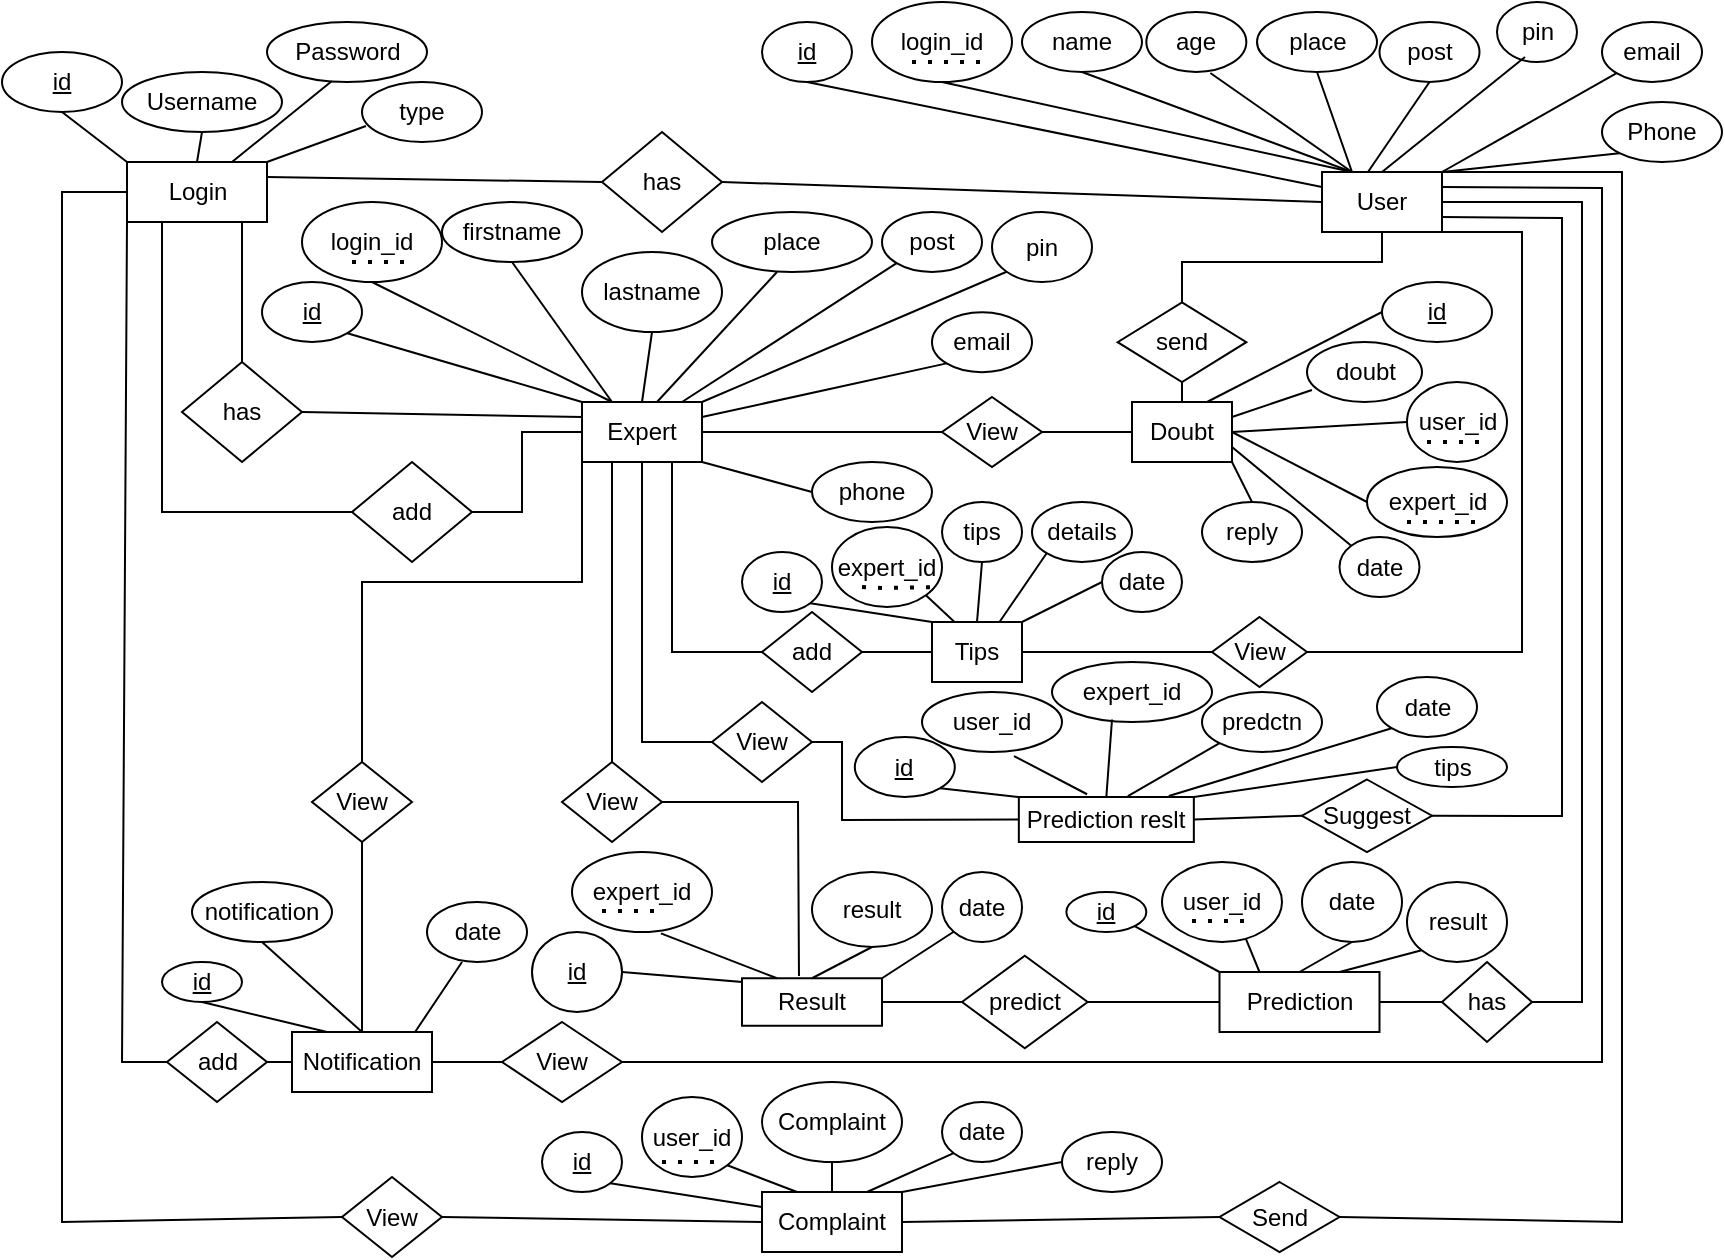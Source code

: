 <mxfile version="21.3.0" type="device">
  <diagram name="Page-1" id="4PY2ln1GWtD-hNEYARX-">
    <mxGraphModel dx="1804" dy="1676" grid="1" gridSize="10" guides="1" tooltips="1" connect="1" arrows="1" fold="1" page="1" pageScale="1" pageWidth="850" pageHeight="1100" math="0" shadow="0">
      <root>
        <mxCell id="0" />
        <mxCell id="1" parent="0" />
        <mxCell id="e5oVYmnUQoA4widtPBJj-1" value="Login" style="rounded=0;whiteSpace=wrap;html=1;" parent="1" vertex="1">
          <mxGeometry x="52.5" y="50" width="70" height="30" as="geometry" />
        </mxCell>
        <mxCell id="e5oVYmnUQoA4widtPBJj-2" value="&lt;u&gt;id&lt;/u&gt;" style="ellipse;whiteSpace=wrap;html=1;" parent="1" vertex="1">
          <mxGeometry x="-10" y="-5" width="60" height="30" as="geometry" />
        </mxCell>
        <mxCell id="e5oVYmnUQoA4widtPBJj-3" value="Username" style="ellipse;whiteSpace=wrap;html=1;" parent="1" vertex="1">
          <mxGeometry x="50" y="5" width="80" height="30" as="geometry" />
        </mxCell>
        <mxCell id="e5oVYmnUQoA4widtPBJj-4" value="Password" style="ellipse;whiteSpace=wrap;html=1;" parent="1" vertex="1">
          <mxGeometry x="122.5" y="-20" width="80" height="30" as="geometry" />
        </mxCell>
        <mxCell id="e5oVYmnUQoA4widtPBJj-5" value="has" style="shape=rhombus;html=1;dashed=0;whiteSpace=wrap;perimeter=rhombusPerimeter;" parent="1" vertex="1">
          <mxGeometry x="80" y="150" width="60" height="50" as="geometry" />
        </mxCell>
        <mxCell id="e5oVYmnUQoA4widtPBJj-6" value="" style="endArrow=none;html=1;rounded=0;entryX=0.5;entryY=1;entryDx=0;entryDy=0;exitX=0;exitY=0;exitDx=0;exitDy=0;" parent="1" source="e5oVYmnUQoA4widtPBJj-1" target="e5oVYmnUQoA4widtPBJj-2" edge="1">
          <mxGeometry width="50" height="50" relative="1" as="geometry">
            <mxPoint x="260" y="310" as="sourcePoint" />
            <mxPoint x="310" y="260" as="targetPoint" />
          </mxGeometry>
        </mxCell>
        <mxCell id="e5oVYmnUQoA4widtPBJj-8" value="" style="endArrow=none;html=1;rounded=0;entryX=0.406;entryY=0.983;entryDx=0;entryDy=0;entryPerimeter=0;exitX=0.75;exitY=0;exitDx=0;exitDy=0;" parent="1" source="e5oVYmnUQoA4widtPBJj-1" target="e5oVYmnUQoA4widtPBJj-4" edge="1">
          <mxGeometry width="50" height="50" relative="1" as="geometry">
            <mxPoint x="160" y="80" as="sourcePoint" />
            <mxPoint x="310" y="260" as="targetPoint" />
          </mxGeometry>
        </mxCell>
        <mxCell id="e5oVYmnUQoA4widtPBJj-10" value="Expert" style="html=1;dashed=0;whiteSpace=wrap;" parent="1" vertex="1">
          <mxGeometry x="280" y="170" width="60" height="30" as="geometry" />
        </mxCell>
        <mxCell id="e5oVYmnUQoA4widtPBJj-11" value="" style="endArrow=none;html=1;rounded=0;exitX=1;exitY=0.5;exitDx=0;exitDy=0;entryX=0;entryY=0.25;entryDx=0;entryDy=0;" parent="1" source="e5oVYmnUQoA4widtPBJj-5" target="e5oVYmnUQoA4widtPBJj-10" edge="1">
          <mxGeometry width="50" height="50" relative="1" as="geometry">
            <mxPoint x="260" y="310" as="sourcePoint" />
            <mxPoint x="310" y="260" as="targetPoint" />
          </mxGeometry>
        </mxCell>
        <mxCell id="e5oVYmnUQoA4widtPBJj-13" value="&lt;u&gt;id&lt;/u&gt;" style="ellipse;whiteSpace=wrap;html=1;" parent="1" vertex="1">
          <mxGeometry x="120" y="110" width="50" height="30" as="geometry" />
        </mxCell>
        <mxCell id="e5oVYmnUQoA4widtPBJj-15" value="firstname" style="ellipse;whiteSpace=wrap;html=1;" parent="1" vertex="1">
          <mxGeometry x="210" y="70" width="70" height="30" as="geometry" />
        </mxCell>
        <mxCell id="e5oVYmnUQoA4widtPBJj-16" value="phone" style="ellipse;whiteSpace=wrap;html=1;" parent="1" vertex="1">
          <mxGeometry x="395" y="200" width="60" height="30" as="geometry" />
        </mxCell>
        <mxCell id="e5oVYmnUQoA4widtPBJj-17" value="" style="endArrow=none;html=1;rounded=0;exitX=0;exitY=0;exitDx=0;exitDy=0;entryX=1;entryY=1;entryDx=0;entryDy=0;" parent="1" source="e5oVYmnUQoA4widtPBJj-10" edge="1" target="e5oVYmnUQoA4widtPBJj-13">
          <mxGeometry width="50" height="50" relative="1" as="geometry">
            <mxPoint x="160" y="190" as="sourcePoint" />
            <mxPoint x="210" y="140" as="targetPoint" />
          </mxGeometry>
        </mxCell>
        <mxCell id="e5oVYmnUQoA4widtPBJj-18" value="" style="endArrow=none;html=1;rounded=0;entryX=0.5;entryY=1;entryDx=0;entryDy=0;exitX=0.25;exitY=0;exitDx=0;exitDy=0;" parent="1" source="e5oVYmnUQoA4widtPBJj-10" target="e5oVYmnUQoA4widtPBJj-14" edge="1">
          <mxGeometry width="50" height="50" relative="1" as="geometry">
            <mxPoint x="260" y="310" as="sourcePoint" />
            <mxPoint x="310" y="260" as="targetPoint" />
          </mxGeometry>
        </mxCell>
        <mxCell id="e5oVYmnUQoA4widtPBJj-19" value="" style="endArrow=none;html=1;rounded=0;entryX=0.5;entryY=1;entryDx=0;entryDy=0;exitX=0.25;exitY=0;exitDx=0;exitDy=0;" parent="1" target="e5oVYmnUQoA4widtPBJj-15" edge="1" source="e5oVYmnUQoA4widtPBJj-10">
          <mxGeometry width="50" height="50" relative="1" as="geometry">
            <mxPoint x="320" y="170" as="sourcePoint" />
            <mxPoint x="310" y="260" as="targetPoint" />
          </mxGeometry>
        </mxCell>
        <mxCell id="e5oVYmnUQoA4widtPBJj-20" value="" style="endArrow=none;html=1;rounded=0;entryX=0;entryY=0.5;entryDx=0;entryDy=0;exitX=1;exitY=1;exitDx=0;exitDy=0;" parent="1" source="e5oVYmnUQoA4widtPBJj-10" target="e5oVYmnUQoA4widtPBJj-16" edge="1">
          <mxGeometry width="50" height="50" relative="1" as="geometry">
            <mxPoint x="260" y="310" as="sourcePoint" />
            <mxPoint x="310" y="260" as="targetPoint" />
          </mxGeometry>
        </mxCell>
        <mxCell id="e5oVYmnUQoA4widtPBJj-21" value="add" style="rhombus;whiteSpace=wrap;html=1;" parent="1" vertex="1">
          <mxGeometry x="165" y="200" width="60" height="50" as="geometry" />
        </mxCell>
        <mxCell id="e5oVYmnUQoA4widtPBJj-22" value="" style="endArrow=none;html=1;rounded=0;exitX=1;exitY=0.5;exitDx=0;exitDy=0;entryX=0;entryY=0.5;entryDx=0;entryDy=0;" parent="1" source="e5oVYmnUQoA4widtPBJj-21" target="e5oVYmnUQoA4widtPBJj-10" edge="1">
          <mxGeometry width="50" height="50" relative="1" as="geometry">
            <mxPoint x="260" y="310" as="sourcePoint" />
            <mxPoint x="310" y="260" as="targetPoint" />
            <Array as="points">
              <mxPoint x="250" y="225" />
              <mxPoint x="250" y="185" />
            </Array>
          </mxGeometry>
        </mxCell>
        <mxCell id="e5oVYmnUQoA4widtPBJj-23" value="" style="endArrow=none;html=1;rounded=0;exitX=0;exitY=0.5;exitDx=0;exitDy=0;entryX=0.25;entryY=1;entryDx=0;entryDy=0;" parent="1" source="e5oVYmnUQoA4widtPBJj-21" edge="1" target="e5oVYmnUQoA4widtPBJj-1">
          <mxGeometry width="50" height="50" relative="1" as="geometry">
            <mxPoint x="120" y="220" as="sourcePoint" />
            <mxPoint x="110" y="80" as="targetPoint" />
            <Array as="points">
              <mxPoint x="70" y="225" />
            </Array>
          </mxGeometry>
        </mxCell>
        <mxCell id="e5oVYmnUQoA4widtPBJj-24" value="has" style="rhombus;whiteSpace=wrap;html=1;" parent="1" vertex="1">
          <mxGeometry x="290" y="35" width="60" height="50" as="geometry" />
        </mxCell>
        <mxCell id="e5oVYmnUQoA4widtPBJj-25" value="" style="endArrow=none;html=1;rounded=0;entryX=1;entryY=0.25;entryDx=0;entryDy=0;exitX=0;exitY=0.5;exitDx=0;exitDy=0;" parent="1" source="e5oVYmnUQoA4widtPBJj-24" target="e5oVYmnUQoA4widtPBJj-1" edge="1">
          <mxGeometry width="50" height="50" relative="1" as="geometry">
            <mxPoint x="120" y="260" as="sourcePoint" />
            <mxPoint x="310" y="260" as="targetPoint" />
            <Array as="points" />
          </mxGeometry>
        </mxCell>
        <mxCell id="e5oVYmnUQoA4widtPBJj-28" value="&lt;u&gt;id&lt;/u&gt;" style="ellipse;whiteSpace=wrap;html=1;" parent="1" vertex="1">
          <mxGeometry x="370" y="-20" width="45" height="30" as="geometry" />
        </mxCell>
        <mxCell id="e5oVYmnUQoA4widtPBJj-30" value="name" style="ellipse;whiteSpace=wrap;html=1;" parent="1" vertex="1">
          <mxGeometry x="500" y="-25" width="60" height="30" as="geometry" />
        </mxCell>
        <mxCell id="e5oVYmnUQoA4widtPBJj-31" value="Phone" style="ellipse;whiteSpace=wrap;html=1;" parent="1" vertex="1">
          <mxGeometry x="790" y="20" width="60" height="30" as="geometry" />
        </mxCell>
        <mxCell id="e5oVYmnUQoA4widtPBJj-32" value="" style="endArrow=none;html=1;rounded=0;entryX=0.5;entryY=1;entryDx=0;entryDy=0;exitX=0;exitY=0.25;exitDx=0;exitDy=0;" parent="1" source="e5oVYmnUQoA4widtPBJj-26" target="e5oVYmnUQoA4widtPBJj-28" edge="1">
          <mxGeometry width="50" height="50" relative="1" as="geometry">
            <mxPoint x="280" y="310" as="sourcePoint" />
            <mxPoint x="330" y="260" as="targetPoint" />
          </mxGeometry>
        </mxCell>
        <mxCell id="e5oVYmnUQoA4widtPBJj-33" value="" style="endArrow=none;html=1;rounded=0;entryX=0.5;entryY=1;entryDx=0;entryDy=0;exitX=0.25;exitY=0;exitDx=0;exitDy=0;" parent="1" source="e5oVYmnUQoA4widtPBJj-26" target="e5oVYmnUQoA4widtPBJj-30" edge="1">
          <mxGeometry width="50" height="50" relative="1" as="geometry">
            <mxPoint x="280" y="310" as="sourcePoint" />
            <mxPoint x="330" y="260" as="targetPoint" />
          </mxGeometry>
        </mxCell>
        <mxCell id="e5oVYmnUQoA4widtPBJj-34" value="" style="endArrow=none;html=1;rounded=0;entryX=0;entryY=1;entryDx=0;entryDy=0;exitX=1;exitY=0;exitDx=0;exitDy=0;" parent="1" source="e5oVYmnUQoA4widtPBJj-26" target="e5oVYmnUQoA4widtPBJj-31" edge="1">
          <mxGeometry width="50" height="50" relative="1" as="geometry">
            <mxPoint x="530" y="90" as="sourcePoint" />
            <mxPoint x="330" y="260" as="targetPoint" />
          </mxGeometry>
        </mxCell>
        <mxCell id="e5oVYmnUQoA4widtPBJj-35" value="" style="endArrow=none;html=1;rounded=0;exitX=1;exitY=0.5;exitDx=0;exitDy=0;entryX=0;entryY=0.5;entryDx=0;entryDy=0;" parent="1" source="e5oVYmnUQoA4widtPBJj-24" target="e5oVYmnUQoA4widtPBJj-26" edge="1">
          <mxGeometry width="50" height="50" relative="1" as="geometry">
            <mxPoint x="280" y="310" as="sourcePoint" />
            <mxPoint x="480" y="90" as="targetPoint" />
            <Array as="points" />
          </mxGeometry>
        </mxCell>
        <mxCell id="e5oVYmnUQoA4widtPBJj-36" value="" style="endArrow=none;html=1;rounded=0;exitX=0.5;exitY=0;exitDx=0;exitDy=0;" parent="1" source="e5oVYmnUQoA4widtPBJj-5" edge="1">
          <mxGeometry width="50" height="50" relative="1" as="geometry">
            <mxPoint x="280" y="310" as="sourcePoint" />
            <mxPoint x="110" y="80" as="targetPoint" />
            <Array as="points">
              <mxPoint x="110" y="100" />
            </Array>
          </mxGeometry>
        </mxCell>
        <mxCell id="e5oVYmnUQoA4widtPBJj-38" value="Doubt" style="rounded=0;whiteSpace=wrap;html=1;" parent="1" vertex="1">
          <mxGeometry x="555" y="170" width="50" height="30" as="geometry" />
        </mxCell>
        <mxCell id="e5oVYmnUQoA4widtPBJj-41" value="send" style="rhombus;whiteSpace=wrap;html=1;rotation=0;" parent="1" vertex="1">
          <mxGeometry x="547.82" y="120.17" width="64.35" height="39.83" as="geometry" />
        </mxCell>
        <mxCell id="e5oVYmnUQoA4widtPBJj-42" value="View" style="rhombus;whiteSpace=wrap;html=1;rotation=0;" parent="1" vertex="1">
          <mxGeometry x="460" y="167.5" width="50" height="35" as="geometry" />
        </mxCell>
        <mxCell id="e5oVYmnUQoA4widtPBJj-43" value="" style="endArrow=none;html=1;rounded=0;entryX=0;entryY=0.5;entryDx=0;entryDy=0;exitX=1;exitY=0.5;exitDx=0;exitDy=0;" parent="1" source="e5oVYmnUQoA4widtPBJj-10" target="e5oVYmnUQoA4widtPBJj-42" edge="1">
          <mxGeometry width="50" height="50" relative="1" as="geometry">
            <mxPoint x="280" y="310" as="sourcePoint" />
            <mxPoint x="330" y="260" as="targetPoint" />
          </mxGeometry>
        </mxCell>
        <mxCell id="e5oVYmnUQoA4widtPBJj-44" value="" style="endArrow=none;html=1;rounded=0;entryX=0;entryY=0.5;entryDx=0;entryDy=0;exitX=1;exitY=0.5;exitDx=0;exitDy=0;" parent="1" source="e5oVYmnUQoA4widtPBJj-42" target="e5oVYmnUQoA4widtPBJj-38" edge="1">
          <mxGeometry width="50" height="50" relative="1" as="geometry">
            <mxPoint x="280" y="310" as="sourcePoint" />
            <mxPoint x="330" y="260" as="targetPoint" />
          </mxGeometry>
        </mxCell>
        <mxCell id="e5oVYmnUQoA4widtPBJj-45" value="" style="endArrow=none;html=1;rounded=0;entryX=0.5;entryY=1;entryDx=0;entryDy=0;exitX=0.5;exitY=0;exitDx=0;exitDy=0;" parent="1" source="e5oVYmnUQoA4widtPBJj-41" target="e5oVYmnUQoA4widtPBJj-26" edge="1">
          <mxGeometry width="50" height="50" relative="1" as="geometry">
            <mxPoint x="490" y="110" as="sourcePoint" />
            <mxPoint x="330" y="260" as="targetPoint" />
            <Array as="points">
              <mxPoint x="580" y="100" />
              <mxPoint x="680" y="100" />
            </Array>
          </mxGeometry>
        </mxCell>
        <mxCell id="e5oVYmnUQoA4widtPBJj-49" value="" style="endArrow=none;html=1;rounded=0;entryX=0.5;entryY=1;entryDx=0;entryDy=0;exitX=0.5;exitY=0;exitDx=0;exitDy=0;" parent="1" source="e5oVYmnUQoA4widtPBJj-38" target="e5oVYmnUQoA4widtPBJj-41" edge="1">
          <mxGeometry width="50" height="50" relative="1" as="geometry">
            <mxPoint x="360" y="390" as="sourcePoint" />
            <mxPoint x="410" y="340" as="targetPoint" />
          </mxGeometry>
        </mxCell>
        <mxCell id="e5oVYmnUQoA4widtPBJj-50" value="Complaint" style="rounded=0;whiteSpace=wrap;html=1;" parent="1" vertex="1">
          <mxGeometry x="370" y="565" width="70" height="30" as="geometry" />
        </mxCell>
        <mxCell id="e5oVYmnUQoA4widtPBJj-51" value="&lt;u&gt;id&lt;/u&gt;" style="ellipse;whiteSpace=wrap;html=1;" parent="1" vertex="1">
          <mxGeometry x="260" y="535" width="40" height="30" as="geometry" />
        </mxCell>
        <mxCell id="e5oVYmnUQoA4widtPBJj-52" value="user_id" style="ellipse;whiteSpace=wrap;html=1;" parent="1" vertex="1">
          <mxGeometry x="310" y="517.5" width="50" height="40" as="geometry" />
        </mxCell>
        <mxCell id="e5oVYmnUQoA4widtPBJj-53" value="Complaint" style="ellipse;whiteSpace=wrap;html=1;" parent="1" vertex="1">
          <mxGeometry x="370" y="510" width="70" height="40" as="geometry" />
        </mxCell>
        <mxCell id="e5oVYmnUQoA4widtPBJj-54" value="reply" style="ellipse;whiteSpace=wrap;html=1;" parent="1" vertex="1">
          <mxGeometry x="520" y="535" width="50" height="30" as="geometry" />
        </mxCell>
        <mxCell id="e5oVYmnUQoA4widtPBJj-55" value="" style="endArrow=none;html=1;rounded=0;entryX=1;entryY=1;entryDx=0;entryDy=0;exitX=0;exitY=0.25;exitDx=0;exitDy=0;" parent="1" source="e5oVYmnUQoA4widtPBJj-50" target="e5oVYmnUQoA4widtPBJj-51" edge="1">
          <mxGeometry width="50" height="50" relative="1" as="geometry">
            <mxPoint x="280" y="310" as="sourcePoint" />
            <mxPoint x="330" y="260" as="targetPoint" />
          </mxGeometry>
        </mxCell>
        <mxCell id="e5oVYmnUQoA4widtPBJj-56" value="" style="endArrow=none;html=1;rounded=0;entryX=1;entryY=1;entryDx=0;entryDy=0;exitX=0.25;exitY=0;exitDx=0;exitDy=0;" parent="1" source="e5oVYmnUQoA4widtPBJj-50" target="e5oVYmnUQoA4widtPBJj-52" edge="1">
          <mxGeometry width="50" height="50" relative="1" as="geometry">
            <mxPoint x="280" y="310" as="sourcePoint" />
            <mxPoint x="330" y="260" as="targetPoint" />
          </mxGeometry>
        </mxCell>
        <mxCell id="e5oVYmnUQoA4widtPBJj-57" value="" style="endArrow=none;html=1;rounded=0;exitX=0.5;exitY=0;exitDx=0;exitDy=0;entryX=0.5;entryY=1;entryDx=0;entryDy=0;" parent="1" source="e5oVYmnUQoA4widtPBJj-50" target="e5oVYmnUQoA4widtPBJj-53" edge="1">
          <mxGeometry width="50" height="50" relative="1" as="geometry">
            <mxPoint x="280" y="310" as="sourcePoint" />
            <mxPoint x="380" y="550" as="targetPoint" />
          </mxGeometry>
        </mxCell>
        <mxCell id="e5oVYmnUQoA4widtPBJj-58" value="" style="endArrow=none;html=1;rounded=0;entryX=0;entryY=0.5;entryDx=0;entryDy=0;exitX=1;exitY=0;exitDx=0;exitDy=0;" parent="1" source="e5oVYmnUQoA4widtPBJj-50" target="e5oVYmnUQoA4widtPBJj-54" edge="1">
          <mxGeometry width="50" height="50" relative="1" as="geometry">
            <mxPoint x="280" y="310" as="sourcePoint" />
            <mxPoint x="330" y="260" as="targetPoint" />
          </mxGeometry>
        </mxCell>
        <mxCell id="fyWzcG6_L9xURKWOEm6A-1" value="Tips" style="rounded=0;whiteSpace=wrap;html=1;" parent="1" vertex="1">
          <mxGeometry x="455" y="280" width="45" height="30" as="geometry" />
        </mxCell>
        <mxCell id="fyWzcG6_L9xURKWOEm6A-2" value="View" style="rhombus;whiteSpace=wrap;html=1;" parent="1" vertex="1">
          <mxGeometry x="240" y="480" width="60" height="40" as="geometry" />
        </mxCell>
        <mxCell id="fyWzcG6_L9xURKWOEm6A-4" value="Notification" style="rounded=0;whiteSpace=wrap;html=1;" parent="1" vertex="1">
          <mxGeometry x="135" y="485" width="70" height="30" as="geometry" />
        </mxCell>
        <mxCell id="fyWzcG6_L9xURKWOEm6A-5" value="&lt;u&gt;id&lt;/u&gt;" style="ellipse;whiteSpace=wrap;html=1;" parent="1" vertex="1">
          <mxGeometry x="70" y="450" width="40" height="20" as="geometry" />
        </mxCell>
        <mxCell id="fyWzcG6_L9xURKWOEm6A-6" value="notification" style="ellipse;whiteSpace=wrap;html=1;" parent="1" vertex="1">
          <mxGeometry x="85" y="410" width="70" height="30" as="geometry" />
        </mxCell>
        <mxCell id="fyWzcG6_L9xURKWOEm6A-8" value="" style="endArrow=none;html=1;rounded=0;entryX=0;entryY=0.5;entryDx=0;entryDy=0;exitX=1;exitY=0.5;exitDx=0;exitDy=0;" parent="1" source="fyWzcG6_L9xURKWOEm6A-4" target="fyWzcG6_L9xURKWOEm6A-2" edge="1">
          <mxGeometry width="50" height="50" relative="1" as="geometry">
            <mxPoint x="270" y="380" as="sourcePoint" />
            <mxPoint x="320" y="330" as="targetPoint" />
          </mxGeometry>
        </mxCell>
        <mxCell id="fyWzcG6_L9xURKWOEm6A-9" value="" style="endArrow=none;html=1;rounded=0;entryX=0.5;entryY=1;entryDx=0;entryDy=0;exitX=0.25;exitY=0;exitDx=0;exitDy=0;" parent="1" source="fyWzcG6_L9xURKWOEm6A-4" target="fyWzcG6_L9xURKWOEm6A-5" edge="1">
          <mxGeometry width="50" height="50" relative="1" as="geometry">
            <mxPoint x="90" y="380" as="sourcePoint" />
            <mxPoint x="140" y="330" as="targetPoint" />
          </mxGeometry>
        </mxCell>
        <mxCell id="fyWzcG6_L9xURKWOEm6A-10" value="" style="endArrow=none;html=1;rounded=0;entryX=0.5;entryY=1;entryDx=0;entryDy=0;exitX=0.5;exitY=0;exitDx=0;exitDy=0;" parent="1" source="fyWzcG6_L9xURKWOEm6A-4" target="fyWzcG6_L9xURKWOEm6A-6" edge="1">
          <mxGeometry width="50" height="50" relative="1" as="geometry">
            <mxPoint x="270" y="380" as="sourcePoint" />
            <mxPoint x="320" y="330" as="targetPoint" />
          </mxGeometry>
        </mxCell>
        <mxCell id="fyWzcG6_L9xURKWOEm6A-11" value="add" style="rhombus;whiteSpace=wrap;html=1;" parent="1" vertex="1">
          <mxGeometry x="370" y="275" width="50" height="40" as="geometry" />
        </mxCell>
        <mxCell id="fyWzcG6_L9xURKWOEm6A-12" value="" style="endArrow=none;html=1;rounded=0;exitX=0.75;exitY=1;exitDx=0;exitDy=0;entryX=0;entryY=0.5;entryDx=0;entryDy=0;" parent="1" source="e5oVYmnUQoA4widtPBJj-10" target="fyWzcG6_L9xURKWOEm6A-11" edge="1">
          <mxGeometry width="50" height="50" relative="1" as="geometry">
            <mxPoint x="400" y="310" as="sourcePoint" />
            <mxPoint x="450" y="260" as="targetPoint" />
            <Array as="points">
              <mxPoint x="325" y="295" />
            </Array>
          </mxGeometry>
        </mxCell>
        <mxCell id="fyWzcG6_L9xURKWOEm6A-13" value="" style="endArrow=none;html=1;rounded=0;entryX=0;entryY=0.5;entryDx=0;entryDy=0;exitX=1;exitY=0.5;exitDx=0;exitDy=0;" parent="1" source="fyWzcG6_L9xURKWOEm6A-11" target="fyWzcG6_L9xURKWOEm6A-1" edge="1">
          <mxGeometry width="50" height="50" relative="1" as="geometry">
            <mxPoint x="400" y="310" as="sourcePoint" />
            <mxPoint x="450" y="260" as="targetPoint" />
            <Array as="points" />
          </mxGeometry>
        </mxCell>
        <mxCell id="fyWzcG6_L9xURKWOEm6A-14" value="" style="endArrow=none;html=1;rounded=0;exitX=0;exitY=0.5;exitDx=0;exitDy=0;entryX=0;entryY=1;entryDx=0;entryDy=0;" parent="1" source="AoXDjsUikcWKZWftnqkL-39" target="e5oVYmnUQoA4widtPBJj-1" edge="1">
          <mxGeometry width="50" height="50" relative="1" as="geometry">
            <mxPoint x="90" y="370" as="sourcePoint" />
            <mxPoint x="50" y="100" as="targetPoint" />
            <Array as="points">
              <mxPoint x="50" y="500" />
            </Array>
          </mxGeometry>
        </mxCell>
        <mxCell id="fyWzcG6_L9xURKWOEm6A-15" value="View" style="rhombus;whiteSpace=wrap;html=1;" parent="1" vertex="1">
          <mxGeometry x="160" y="557.5" width="50" height="40" as="geometry" />
        </mxCell>
        <mxCell id="fyWzcG6_L9xURKWOEm6A-16" value="" style="endArrow=none;html=1;rounded=0;entryX=0;entryY=0.5;entryDx=0;entryDy=0;exitX=1;exitY=0.5;exitDx=0;exitDy=0;" parent="1" source="fyWzcG6_L9xURKWOEm6A-15" target="e5oVYmnUQoA4widtPBJj-50" edge="1">
          <mxGeometry width="50" height="50" relative="1" as="geometry">
            <mxPoint x="400" y="310" as="sourcePoint" />
            <mxPoint x="450" y="260" as="targetPoint" />
            <Array as="points" />
          </mxGeometry>
        </mxCell>
        <mxCell id="fyWzcG6_L9xURKWOEm6A-17" value="" style="endArrow=none;html=1;rounded=0;exitX=0;exitY=0.5;exitDx=0;exitDy=0;entryX=0;entryY=0.5;entryDx=0;entryDy=0;" parent="1" source="fyWzcG6_L9xURKWOEm6A-15" edge="1" target="e5oVYmnUQoA4widtPBJj-1">
          <mxGeometry width="50" height="50" relative="1" as="geometry">
            <mxPoint x="400" y="310" as="sourcePoint" />
            <mxPoint x="50" y="80" as="targetPoint" />
            <Array as="points">
              <mxPoint x="20" y="580" />
              <mxPoint x="20" y="65" />
            </Array>
          </mxGeometry>
        </mxCell>
        <mxCell id="fyWzcG6_L9xURKWOEm6A-18" value="Send" style="rhombus;whiteSpace=wrap;html=1;" parent="1" vertex="1">
          <mxGeometry x="598.75" y="560" width="60" height="35" as="geometry" />
        </mxCell>
        <mxCell id="fyWzcG6_L9xURKWOEm6A-19" value="" style="endArrow=none;html=1;rounded=0;entryX=0;entryY=0.5;entryDx=0;entryDy=0;exitX=1;exitY=0.5;exitDx=0;exitDy=0;" parent="1" source="e5oVYmnUQoA4widtPBJj-50" target="fyWzcG6_L9xURKWOEm6A-18" edge="1">
          <mxGeometry width="50" height="50" relative="1" as="geometry">
            <mxPoint x="400" y="310" as="sourcePoint" />
            <mxPoint x="450" y="260" as="targetPoint" />
          </mxGeometry>
        </mxCell>
        <mxCell id="fyWzcG6_L9xURKWOEm6A-20" value="" style="endArrow=none;html=1;rounded=0;exitX=1;exitY=0.5;exitDx=0;exitDy=0;entryX=1;entryY=0;entryDx=0;entryDy=0;" parent="1" source="fyWzcG6_L9xURKWOEm6A-18" target="e5oVYmnUQoA4widtPBJj-26" edge="1">
          <mxGeometry width="50" height="50" relative="1" as="geometry">
            <mxPoint x="400" y="310" as="sourcePoint" />
            <mxPoint x="520" y="100" as="targetPoint" />
            <Array as="points">
              <mxPoint x="800" y="580" />
              <mxPoint x="800" y="55" />
            </Array>
          </mxGeometry>
        </mxCell>
        <mxCell id="fyWzcG6_L9xURKWOEm6A-28" value="Prediction reslt" style="rounded=0;whiteSpace=wrap;html=1;" parent="1" vertex="1">
          <mxGeometry x="498.42" y="367.5" width="87.5" height="22.5" as="geometry" />
        </mxCell>
        <mxCell id="fyWzcG6_L9xURKWOEm6A-30" value="Suggest" style="rhombus;whiteSpace=wrap;html=1;" parent="1" vertex="1">
          <mxGeometry x="640" y="358.75" width="65" height="36.25" as="geometry" />
        </mxCell>
        <mxCell id="fyWzcG6_L9xURKWOEm6A-34" value="View" style="rhombus;whiteSpace=wrap;html=1;" parent="1" vertex="1">
          <mxGeometry x="595" y="277.5" width="47.5" height="35" as="geometry" />
        </mxCell>
        <mxCell id="fyWzcG6_L9xURKWOEm6A-35" value="predict" style="rhombus;whiteSpace=wrap;html=1;" parent="1" vertex="1">
          <mxGeometry x="470" y="446.88" width="62.82" height="46.25" as="geometry" />
        </mxCell>
        <mxCell id="fyWzcG6_L9xURKWOEm6A-39" value="" style="endArrow=none;html=1;rounded=0;exitX=1;exitY=0.5;exitDx=0;exitDy=0;entryX=1;entryY=0.5;entryDx=0;entryDy=0;" parent="1" source="e5oVYmnUQoA4widtPBJj-26" edge="1" target="e5oVYmnUQoA4widtPBJj-26">
          <mxGeometry width="50" height="50" relative="1" as="geometry">
            <mxPoint x="400" y="330" as="sourcePoint" />
            <mxPoint x="520" y="90" as="targetPoint" />
            <Array as="points" />
          </mxGeometry>
        </mxCell>
        <mxCell id="fyWzcG6_L9xURKWOEm6A-44" value="" style="endArrow=none;html=1;rounded=0;entryX=1;entryY=0.5;entryDx=0;entryDy=0;exitX=1;exitY=0.75;exitDx=0;exitDy=0;" parent="1" source="e5oVYmnUQoA4widtPBJj-26" target="fyWzcG6_L9xURKWOEm6A-30" edge="1">
          <mxGeometry width="50" height="50" relative="1" as="geometry">
            <mxPoint x="370" y="420" as="sourcePoint" />
            <mxPoint x="-140" y="320" as="targetPoint" />
            <Array as="points">
              <mxPoint x="770" y="78" />
              <mxPoint x="770" y="377" />
            </Array>
          </mxGeometry>
        </mxCell>
        <mxCell id="fyWzcG6_L9xURKWOEm6A-45" value="" style="endArrow=none;html=1;rounded=0;exitX=0.5;exitY=1;exitDx=0;exitDy=0;entryX=0;entryY=0.5;entryDx=0;entryDy=0;" parent="1" source="e5oVYmnUQoA4widtPBJj-10" target="AoXDjsUikcWKZWftnqkL-81" edge="1">
          <mxGeometry width="50" height="50" relative="1" as="geometry">
            <mxPoint x="370" y="340" as="sourcePoint" />
            <mxPoint x="190" y="730" as="targetPoint" />
            <Array as="points">
              <mxPoint x="310" y="340" />
            </Array>
          </mxGeometry>
        </mxCell>
        <mxCell id="Wvopbo3fsNnhGRtY6t6F-2" value="Result" style="rounded=0;whiteSpace=wrap;html=1;" parent="1" vertex="1">
          <mxGeometry x="360" y="458.13" width="70" height="23.75" as="geometry" />
        </mxCell>
        <mxCell id="Wvopbo3fsNnhGRtY6t6F-6" value="has" style="rhombus;whiteSpace=wrap;html=1;" parent="1" vertex="1">
          <mxGeometry x="710" y="450" width="45" height="40" as="geometry" />
        </mxCell>
        <mxCell id="Wvopbo3fsNnhGRtY6t6F-7" value="" style="endArrow=none;html=1;rounded=0;entryX=0;entryY=0.5;entryDx=0;entryDy=0;exitX=1;exitY=0.5;exitDx=0;exitDy=0;" parent="1" source="AoXDjsUikcWKZWftnqkL-63" target="Wvopbo3fsNnhGRtY6t6F-6" edge="1">
          <mxGeometry width="50" height="50" relative="1" as="geometry">
            <mxPoint x="400" y="460" as="sourcePoint" />
            <mxPoint x="450" y="410" as="targetPoint" />
          </mxGeometry>
        </mxCell>
        <mxCell id="Wvopbo3fsNnhGRtY6t6F-8" value="" style="endArrow=none;html=1;rounded=0;exitX=1;exitY=0.5;exitDx=0;exitDy=0;entryX=1;entryY=0.5;entryDx=0;entryDy=0;" parent="1" source="Wvopbo3fsNnhGRtY6t6F-6" edge="1" target="e5oVYmnUQoA4widtPBJj-26">
          <mxGeometry width="50" height="50" relative="1" as="geometry">
            <mxPoint x="400" y="360" as="sourcePoint" />
            <mxPoint x="710" y="70" as="targetPoint" />
            <Array as="points">
              <mxPoint x="780" y="470" />
              <mxPoint x="780" y="70" />
            </Array>
          </mxGeometry>
        </mxCell>
        <mxCell id="Wvopbo3fsNnhGRtY6t6F-12" value="" style="endArrow=none;html=1;rounded=0;entryX=0.5;entryY=1;entryDx=0;entryDy=0;exitX=0.5;exitY=0;exitDx=0;exitDy=0;" parent="1" source="e5oVYmnUQoA4widtPBJj-1" target="e5oVYmnUQoA4widtPBJj-3" edge="1">
          <mxGeometry width="50" height="50" relative="1" as="geometry">
            <mxPoint x="400" y="340" as="sourcePoint" />
            <mxPoint x="450" y="290" as="targetPoint" />
          </mxGeometry>
        </mxCell>
        <mxCell id="Wvopbo3fsNnhGRtY6t6F-14" value="&lt;u&gt;id&lt;/u&gt;" style="ellipse;whiteSpace=wrap;html=1;" parent="1" vertex="1">
          <mxGeometry x="680" y="110" width="55" height="30" as="geometry" />
        </mxCell>
        <mxCell id="Wvopbo3fsNnhGRtY6t6F-15" value="doubt" style="ellipse;whiteSpace=wrap;html=1;" parent="1" vertex="1">
          <mxGeometry x="642.5" y="140" width="57.5" height="30" as="geometry" />
        </mxCell>
        <mxCell id="Wvopbo3fsNnhGRtY6t6F-16" value="user_id" style="ellipse;whiteSpace=wrap;html=1;" parent="1" vertex="1">
          <mxGeometry x="692.5" y="160" width="50" height="40" as="geometry" />
        </mxCell>
        <mxCell id="Wvopbo3fsNnhGRtY6t6F-20" value="expert_id" style="ellipse;whiteSpace=wrap;html=1;" parent="1" vertex="1">
          <mxGeometry x="672.5" y="202.5" width="70" height="35" as="geometry" />
        </mxCell>
        <mxCell id="Wvopbo3fsNnhGRtY6t6F-21" value="date" style="ellipse;whiteSpace=wrap;html=1;" parent="1" vertex="1">
          <mxGeometry x="658.75" y="237.5" width="40" height="30" as="geometry" />
        </mxCell>
        <mxCell id="Wvopbo3fsNnhGRtY6t6F-30" value="login_id" style="ellipse;whiteSpace=wrap;html=1;" parent="1" vertex="1">
          <mxGeometry x="425" y="-30" width="70" height="40" as="geometry" />
        </mxCell>
        <mxCell id="Wvopbo3fsNnhGRtY6t6F-31" value="" style="endArrow=none;html=1;rounded=0;entryX=0.5;entryY=1;entryDx=0;entryDy=0;exitX=0.25;exitY=0;exitDx=0;exitDy=0;" parent="1" source="e5oVYmnUQoA4widtPBJj-26" target="Wvopbo3fsNnhGRtY6t6F-30" edge="1">
          <mxGeometry width="50" height="50" relative="1" as="geometry">
            <mxPoint x="390" y="360" as="sourcePoint" />
            <mxPoint x="440" y="310" as="targetPoint" />
          </mxGeometry>
        </mxCell>
        <mxCell id="Wvopbo3fsNnhGRtY6t6F-33" value="" style="endArrow=none;html=1;rounded=0;exitX=0.75;exitY=0;exitDx=0;exitDy=0;entryX=0;entryY=0.5;entryDx=0;entryDy=0;" parent="1" source="e5oVYmnUQoA4widtPBJj-38" target="Wvopbo3fsNnhGRtY6t6F-14" edge="1">
          <mxGeometry width="50" height="50" relative="1" as="geometry">
            <mxPoint x="502.5" y="170" as="sourcePoint" />
            <mxPoint x="552.5" y="120" as="targetPoint" />
          </mxGeometry>
        </mxCell>
        <mxCell id="Wvopbo3fsNnhGRtY6t6F-36" value="" style="endArrow=none;html=1;rounded=0;exitX=1;exitY=0.25;exitDx=0;exitDy=0;entryX=0.043;entryY=0.8;entryDx=0;entryDy=0;entryPerimeter=0;" parent="1" source="e5oVYmnUQoA4widtPBJj-38" target="Wvopbo3fsNnhGRtY6t6F-15" edge="1">
          <mxGeometry width="50" height="50" relative="1" as="geometry">
            <mxPoint x="505" y="220" as="sourcePoint" />
            <mxPoint x="560" y="160" as="targetPoint" />
          </mxGeometry>
        </mxCell>
        <mxCell id="Wvopbo3fsNnhGRtY6t6F-37" value="" style="endArrow=none;html=1;rounded=0;entryX=0;entryY=0.5;entryDx=0;entryDy=0;exitX=1;exitY=0.5;exitDx=0;exitDy=0;" parent="1" source="e5oVYmnUQoA4widtPBJj-38" target="Wvopbo3fsNnhGRtY6t6F-16" edge="1">
          <mxGeometry width="50" height="50" relative="1" as="geometry">
            <mxPoint x="520" y="190" as="sourcePoint" />
            <mxPoint x="440" y="310" as="targetPoint" />
          </mxGeometry>
        </mxCell>
        <mxCell id="Wvopbo3fsNnhGRtY6t6F-38" value="" style="endArrow=none;html=1;rounded=0;entryX=0;entryY=0.5;entryDx=0;entryDy=0;exitX=1;exitY=0.5;exitDx=0;exitDy=0;" parent="1" source="e5oVYmnUQoA4widtPBJj-38" target="Wvopbo3fsNnhGRtY6t6F-20" edge="1">
          <mxGeometry width="50" height="50" relative="1" as="geometry">
            <mxPoint x="610" y="190" as="sourcePoint" />
            <mxPoint x="560" y="250" as="targetPoint" />
          </mxGeometry>
        </mxCell>
        <mxCell id="Wvopbo3fsNnhGRtY6t6F-39" value="" style="endArrow=none;html=1;rounded=0;entryX=0;entryY=0;entryDx=0;entryDy=0;exitX=1;exitY=0.75;exitDx=0;exitDy=0;" parent="1" source="e5oVYmnUQoA4widtPBJj-38" target="Wvopbo3fsNnhGRtY6t6F-21" edge="1">
          <mxGeometry width="50" height="50" relative="1" as="geometry">
            <mxPoint x="485" y="290" as="sourcePoint" />
            <mxPoint x="535" y="240" as="targetPoint" />
          </mxGeometry>
        </mxCell>
        <mxCell id="Wvopbo3fsNnhGRtY6t6F-61" value="&lt;u&gt;id&lt;/u&gt;" style="ellipse;whiteSpace=wrap;html=1;" parent="1" vertex="1">
          <mxGeometry x="360" y="245" width="40" height="30" as="geometry" />
        </mxCell>
        <mxCell id="Wvopbo3fsNnhGRtY6t6F-62" value="expert_id" style="ellipse;whiteSpace=wrap;html=1;" parent="1" vertex="1">
          <mxGeometry x="405" y="232.5" width="55" height="40" as="geometry" />
        </mxCell>
        <mxCell id="Wvopbo3fsNnhGRtY6t6F-63" value="tips" style="ellipse;whiteSpace=wrap;html=1;" parent="1" vertex="1">
          <mxGeometry x="460" y="220" width="40" height="30" as="geometry" />
        </mxCell>
        <mxCell id="Wvopbo3fsNnhGRtY6t6F-64" value="date" style="ellipse;whiteSpace=wrap;html=1;" parent="1" vertex="1">
          <mxGeometry x="540" y="245" width="40" height="30" as="geometry" />
        </mxCell>
        <mxCell id="Wvopbo3fsNnhGRtY6t6F-68" value="" style="endArrow=none;html=1;rounded=0;exitX=1;exitY=1;exitDx=0;exitDy=0;entryX=0;entryY=0;entryDx=0;entryDy=0;" parent="1" source="Wvopbo3fsNnhGRtY6t6F-61" target="fyWzcG6_L9xURKWOEm6A-1" edge="1">
          <mxGeometry width="50" height="50" relative="1" as="geometry">
            <mxPoint x="387.5" y="500" as="sourcePoint" />
            <mxPoint x="450" y="280" as="targetPoint" />
          </mxGeometry>
        </mxCell>
        <mxCell id="Wvopbo3fsNnhGRtY6t6F-69" value="" style="endArrow=none;html=1;rounded=0;entryX=0.25;entryY=0;entryDx=0;entryDy=0;exitX=1;exitY=1;exitDx=0;exitDy=0;" parent="1" source="Wvopbo3fsNnhGRtY6t6F-62" target="fyWzcG6_L9xURKWOEm6A-1" edge="1">
          <mxGeometry width="50" height="50" relative="1" as="geometry">
            <mxPoint x="450" y="260" as="sourcePoint" />
            <mxPoint x="440" y="310" as="targetPoint" />
          </mxGeometry>
        </mxCell>
        <mxCell id="Wvopbo3fsNnhGRtY6t6F-70" value="" style="endArrow=none;html=1;rounded=0;exitX=0.5;exitY=0;exitDx=0;exitDy=0;entryX=0.5;entryY=1;entryDx=0;entryDy=0;" parent="1" source="fyWzcG6_L9xURKWOEm6A-1" target="Wvopbo3fsNnhGRtY6t6F-63" edge="1">
          <mxGeometry width="50" height="50" relative="1" as="geometry">
            <mxPoint x="390" y="360" as="sourcePoint" />
            <mxPoint x="510" y="240" as="targetPoint" />
          </mxGeometry>
        </mxCell>
        <mxCell id="Wvopbo3fsNnhGRtY6t6F-71" value="" style="endArrow=none;html=1;rounded=0;exitX=0;exitY=0.5;exitDx=0;exitDy=0;entryX=1;entryY=0;entryDx=0;entryDy=0;" parent="1" source="Wvopbo3fsNnhGRtY6t6F-64" target="fyWzcG6_L9xURKWOEm6A-1" edge="1">
          <mxGeometry width="50" height="50" relative="1" as="geometry">
            <mxPoint x="390" y="360" as="sourcePoint" />
            <mxPoint x="440" y="310" as="targetPoint" />
          </mxGeometry>
        </mxCell>
        <mxCell id="Wvopbo3fsNnhGRtY6t6F-90" value="&lt;u&gt;id&lt;/u&gt;" style="ellipse;whiteSpace=wrap;html=1;" parent="1" vertex="1">
          <mxGeometry x="416.41" y="337.5" width="50" height="30" as="geometry" />
        </mxCell>
        <mxCell id="Wvopbo3fsNnhGRtY6t6F-91" value="user_id" style="ellipse;whiteSpace=wrap;html=1;" parent="1" vertex="1">
          <mxGeometry x="450" y="315" width="70" height="30" as="geometry" />
        </mxCell>
        <mxCell id="Wvopbo3fsNnhGRtY6t6F-92" value="expert_id" style="ellipse;whiteSpace=wrap;html=1;" parent="1" vertex="1">
          <mxGeometry x="515" y="300" width="80" height="30" as="geometry" />
        </mxCell>
        <mxCell id="Wvopbo3fsNnhGRtY6t6F-93" value="" style="endArrow=none;html=1;rounded=0;exitX=0;exitY=0;exitDx=0;exitDy=0;entryX=1;entryY=1;entryDx=0;entryDy=0;" parent="1" source="fyWzcG6_L9xURKWOEm6A-28" target="Wvopbo3fsNnhGRtY6t6F-90" edge="1">
          <mxGeometry width="50" height="50" relative="1" as="geometry">
            <mxPoint x="390" y="390" as="sourcePoint" />
            <mxPoint x="440" y="340" as="targetPoint" />
          </mxGeometry>
        </mxCell>
        <mxCell id="Wvopbo3fsNnhGRtY6t6F-94" value="" style="endArrow=none;html=1;rounded=0;exitX=0.39;exitY=-0.061;exitDx=0;exitDy=0;exitPerimeter=0;entryX=0.657;entryY=1.067;entryDx=0;entryDy=0;entryPerimeter=0;" parent="1" source="fyWzcG6_L9xURKWOEm6A-28" target="Wvopbo3fsNnhGRtY6t6F-91" edge="1">
          <mxGeometry width="50" height="50" relative="1" as="geometry">
            <mxPoint x="390" y="390" as="sourcePoint" />
            <mxPoint x="440" y="340" as="targetPoint" />
          </mxGeometry>
        </mxCell>
        <mxCell id="Wvopbo3fsNnhGRtY6t6F-95" value="" style="endArrow=none;html=1;rounded=0;exitX=0.5;exitY=0;exitDx=0;exitDy=0;entryX=0.375;entryY=0.958;entryDx=0;entryDy=0;entryPerimeter=0;" parent="1" source="fyWzcG6_L9xURKWOEm6A-28" target="Wvopbo3fsNnhGRtY6t6F-92" edge="1">
          <mxGeometry width="50" height="50" relative="1" as="geometry">
            <mxPoint x="390" y="390" as="sourcePoint" />
            <mxPoint x="440" y="340" as="targetPoint" />
          </mxGeometry>
        </mxCell>
        <mxCell id="Wvopbo3fsNnhGRtY6t6F-96" value="&lt;u&gt;id&lt;/u&gt;" style="ellipse;whiteSpace=wrap;html=1;" parent="1" vertex="1">
          <mxGeometry x="255" y="435" width="45" height="40" as="geometry" />
        </mxCell>
        <mxCell id="Wvopbo3fsNnhGRtY6t6F-97" value="expert_id" style="ellipse;whiteSpace=wrap;html=1;" parent="1" vertex="1">
          <mxGeometry x="275" y="395" width="70" height="40" as="geometry" />
        </mxCell>
        <mxCell id="Wvopbo3fsNnhGRtY6t6F-98" value="result" style="ellipse;whiteSpace=wrap;html=1;" parent="1" vertex="1">
          <mxGeometry x="395" y="405" width="60" height="37.5" as="geometry" />
        </mxCell>
        <mxCell id="Wvopbo3fsNnhGRtY6t6F-99" value="date" style="ellipse;whiteSpace=wrap;html=1;" parent="1" vertex="1">
          <mxGeometry x="460" y="405" width="40" height="35" as="geometry" />
        </mxCell>
        <mxCell id="Wvopbo3fsNnhGRtY6t6F-100" value="" style="endArrow=none;html=1;rounded=0;entryX=0;entryY=1;entryDx=0;entryDy=0;exitX=1;exitY=0;exitDx=0;exitDy=0;" parent="1" target="Wvopbo3fsNnhGRtY6t6F-99" edge="1" source="Wvopbo3fsNnhGRtY6t6F-2">
          <mxGeometry width="50" height="50" relative="1" as="geometry">
            <mxPoint x="610" y="670" as="sourcePoint" />
            <mxPoint x="660" y="620" as="targetPoint" />
          </mxGeometry>
        </mxCell>
        <mxCell id="Wvopbo3fsNnhGRtY6t6F-101" value="" style="endArrow=none;html=1;rounded=0;entryX=0.5;entryY=1;entryDx=0;entryDy=0;exitX=0.5;exitY=0;exitDx=0;exitDy=0;" parent="1" target="Wvopbo3fsNnhGRtY6t6F-98" edge="1" source="Wvopbo3fsNnhGRtY6t6F-2">
          <mxGeometry width="50" height="50" relative="1" as="geometry">
            <mxPoint x="580" y="667.5" as="sourcePoint" />
            <mxPoint x="630" y="617.5" as="targetPoint" />
          </mxGeometry>
        </mxCell>
        <mxCell id="Wvopbo3fsNnhGRtY6t6F-102" value="" style="endArrow=none;html=1;rounded=0;entryX=0.25;entryY=0;entryDx=0;entryDy=0;exitX=0.635;exitY=1.017;exitDx=0;exitDy=0;exitPerimeter=0;" parent="1" source="Wvopbo3fsNnhGRtY6t6F-97" target="Wvopbo3fsNnhGRtY6t6F-2" edge="1">
          <mxGeometry width="50" height="50" relative="1" as="geometry">
            <mxPoint x="540" y="641" as="sourcePoint" />
            <mxPoint x="590" y="591.25" as="targetPoint" />
          </mxGeometry>
        </mxCell>
        <mxCell id="Wvopbo3fsNnhGRtY6t6F-103" value="" style="endArrow=none;html=1;rounded=0;entryX=0;entryY=0.25;entryDx=0;entryDy=0;exitX=1;exitY=0.5;exitDx=0;exitDy=0;" parent="1" source="Wvopbo3fsNnhGRtY6t6F-96" target="Wvopbo3fsNnhGRtY6t6F-2" edge="1">
          <mxGeometry width="50" height="50" relative="1" as="geometry">
            <mxPoint x="445" y="646.25" as="sourcePoint" />
            <mxPoint x="495" y="596.25" as="targetPoint" />
            <Array as="points">
              <mxPoint x="360" y="460" />
            </Array>
          </mxGeometry>
        </mxCell>
        <mxCell id="Wvopbo3fsNnhGRtY6t6F-110" value="" style="endArrow=none;dashed=1;html=1;dashPattern=1 3;strokeWidth=2;rounded=0;" parent="1" edge="1">
          <mxGeometry width="50" height="50" relative="1" as="geometry">
            <mxPoint x="445" y="2.842e-14" as="sourcePoint" />
            <mxPoint x="485" y="2.842e-14" as="targetPoint" />
            <Array as="points">
              <mxPoint x="465" y="2.842e-14" />
            </Array>
          </mxGeometry>
        </mxCell>
        <mxCell id="e5oVYmnUQoA4widtPBJj-14" value="login_id" style="ellipse;whiteSpace=wrap;html=1;" parent="1" vertex="1">
          <mxGeometry x="140" y="70" width="70" height="40" as="geometry" />
        </mxCell>
        <mxCell id="Wvopbo3fsNnhGRtY6t6F-115" value="" style="endArrow=none;dashed=1;html=1;dashPattern=1 3;strokeWidth=2;rounded=0;" parent="1" edge="1">
          <mxGeometry width="50" height="50" relative="1" as="geometry">
            <mxPoint x="702.5" y="190" as="sourcePoint" />
            <mxPoint x="732.5" y="190" as="targetPoint" />
          </mxGeometry>
        </mxCell>
        <mxCell id="Wvopbo3fsNnhGRtY6t6F-121" value="" style="endArrow=none;dashed=1;html=1;dashPattern=1 3;strokeWidth=2;rounded=0;" parent="1" edge="1">
          <mxGeometry width="50" height="50" relative="1" as="geometry">
            <mxPoint x="420" y="262.5" as="sourcePoint" />
            <mxPoint x="460" y="262.5" as="targetPoint" />
            <Array as="points">
              <mxPoint x="430" y="263" />
            </Array>
          </mxGeometry>
        </mxCell>
        <mxCell id="Wvopbo3fsNnhGRtY6t6F-125" value="" style="endArrow=none;dashed=1;html=1;dashPattern=1 3;strokeWidth=2;rounded=0;" parent="1" edge="1">
          <mxGeometry width="50" height="50" relative="1" as="geometry">
            <mxPoint x="290" y="424.5" as="sourcePoint" />
            <mxPoint x="320" y="424.5" as="targetPoint" />
          </mxGeometry>
        </mxCell>
        <mxCell id="Wvopbo3fsNnhGRtY6t6F-127" value="" style="endArrow=none;dashed=1;html=1;dashPattern=1 3;strokeWidth=2;rounded=0;" parent="1" edge="1">
          <mxGeometry width="50" height="50" relative="1" as="geometry">
            <mxPoint x="165" y="100" as="sourcePoint" />
            <mxPoint x="195" y="100" as="targetPoint" />
            <Array as="points" />
          </mxGeometry>
        </mxCell>
        <mxCell id="AoXDjsUikcWKZWftnqkL-1" value="type" style="ellipse;whiteSpace=wrap;html=1;" vertex="1" parent="1">
          <mxGeometry x="170" y="10" width="60" height="30" as="geometry" />
        </mxCell>
        <mxCell id="AoXDjsUikcWKZWftnqkL-2" value="" style="endArrow=none;html=1;rounded=0;exitX=1;exitY=0;exitDx=0;exitDy=0;entryX=0.033;entryY=0.733;entryDx=0;entryDy=0;entryPerimeter=0;" edge="1" parent="1" source="e5oVYmnUQoA4widtPBJj-1" target="AoXDjsUikcWKZWftnqkL-1">
          <mxGeometry width="50" height="50" relative="1" as="geometry">
            <mxPoint x="400" y="280" as="sourcePoint" />
            <mxPoint x="450" y="230" as="targetPoint" />
          </mxGeometry>
        </mxCell>
        <mxCell id="e5oVYmnUQoA4widtPBJj-26" value="User" style="html=1;dashed=0;whiteSpace=wrap;" parent="1" vertex="1">
          <mxGeometry x="650" y="55" width="60" height="30" as="geometry" />
        </mxCell>
        <mxCell id="AoXDjsUikcWKZWftnqkL-4" value="age" style="ellipse;whiteSpace=wrap;html=1;" vertex="1" parent="1">
          <mxGeometry x="562.17" y="-25" width="50" height="30" as="geometry" />
        </mxCell>
        <mxCell id="AoXDjsUikcWKZWftnqkL-5" value="place" style="ellipse;whiteSpace=wrap;html=1;" vertex="1" parent="1">
          <mxGeometry x="617.5" y="-25" width="60" height="30" as="geometry" />
        </mxCell>
        <mxCell id="AoXDjsUikcWKZWftnqkL-6" value="post" style="ellipse;whiteSpace=wrap;html=1;" vertex="1" parent="1">
          <mxGeometry x="678.75" y="-20" width="50" height="30" as="geometry" />
        </mxCell>
        <mxCell id="AoXDjsUikcWKZWftnqkL-7" value="pin" style="ellipse;whiteSpace=wrap;html=1;" vertex="1" parent="1">
          <mxGeometry x="737.5" y="-30" width="40" height="30" as="geometry" />
        </mxCell>
        <mxCell id="AoXDjsUikcWKZWftnqkL-8" value="email" style="ellipse;whiteSpace=wrap;html=1;" vertex="1" parent="1">
          <mxGeometry x="790" y="-20" width="50" height="30" as="geometry" />
        </mxCell>
        <mxCell id="AoXDjsUikcWKZWftnqkL-10" value="" style="endArrow=none;html=1;rounded=0;entryX=0.64;entryY=1.017;entryDx=0;entryDy=0;entryPerimeter=0;exitX=0.25;exitY=0;exitDx=0;exitDy=0;" edge="1" parent="1" source="e5oVYmnUQoA4widtPBJj-26" target="AoXDjsUikcWKZWftnqkL-4">
          <mxGeometry width="50" height="50" relative="1" as="geometry">
            <mxPoint x="400" y="280" as="sourcePoint" />
            <mxPoint x="450" y="230" as="targetPoint" />
          </mxGeometry>
        </mxCell>
        <mxCell id="AoXDjsUikcWKZWftnqkL-11" value="" style="endArrow=none;html=1;rounded=0;entryX=0.5;entryY=1;entryDx=0;entryDy=0;exitX=0.25;exitY=0;exitDx=0;exitDy=0;" edge="1" parent="1" source="e5oVYmnUQoA4widtPBJj-26" target="AoXDjsUikcWKZWftnqkL-5">
          <mxGeometry width="50" height="50" relative="1" as="geometry">
            <mxPoint x="400" y="280" as="sourcePoint" />
            <mxPoint x="450" y="230" as="targetPoint" />
          </mxGeometry>
        </mxCell>
        <mxCell id="AoXDjsUikcWKZWftnqkL-12" value="" style="endArrow=none;html=1;rounded=0;exitX=0.383;exitY=0;exitDx=0;exitDy=0;exitPerimeter=0;entryX=0.5;entryY=1;entryDx=0;entryDy=0;" edge="1" parent="1" source="e5oVYmnUQoA4widtPBJj-26" target="AoXDjsUikcWKZWftnqkL-6">
          <mxGeometry width="50" height="50" relative="1" as="geometry">
            <mxPoint x="400" y="280" as="sourcePoint" />
            <mxPoint x="690" y="40" as="targetPoint" />
          </mxGeometry>
        </mxCell>
        <mxCell id="AoXDjsUikcWKZWftnqkL-13" value="" style="endArrow=none;html=1;rounded=0;entryX=0.35;entryY=0.917;entryDx=0;entryDy=0;entryPerimeter=0;exitX=0.5;exitY=0;exitDx=0;exitDy=0;" edge="1" parent="1" source="e5oVYmnUQoA4widtPBJj-26" target="AoXDjsUikcWKZWftnqkL-7">
          <mxGeometry width="50" height="50" relative="1" as="geometry">
            <mxPoint x="400" y="280" as="sourcePoint" />
            <mxPoint x="450" y="230" as="targetPoint" />
          </mxGeometry>
        </mxCell>
        <mxCell id="AoXDjsUikcWKZWftnqkL-14" value="" style="endArrow=none;html=1;rounded=0;entryX=0;entryY=1;entryDx=0;entryDy=0;exitX=1;exitY=0;exitDx=0;exitDy=0;" edge="1" parent="1" source="e5oVYmnUQoA4widtPBJj-26" target="AoXDjsUikcWKZWftnqkL-8">
          <mxGeometry width="50" height="50" relative="1" as="geometry">
            <mxPoint x="700" y="70" as="sourcePoint" />
            <mxPoint x="450" y="230" as="targetPoint" />
          </mxGeometry>
        </mxCell>
        <mxCell id="AoXDjsUikcWKZWftnqkL-15" value="lastname" style="ellipse;whiteSpace=wrap;html=1;" vertex="1" parent="1">
          <mxGeometry x="280" y="95" width="70" height="40" as="geometry" />
        </mxCell>
        <mxCell id="AoXDjsUikcWKZWftnqkL-17" value="place" style="ellipse;whiteSpace=wrap;html=1;" vertex="1" parent="1">
          <mxGeometry x="345" y="75" width="80" height="30" as="geometry" />
        </mxCell>
        <mxCell id="AoXDjsUikcWKZWftnqkL-18" value="post" style="ellipse;whiteSpace=wrap;html=1;" vertex="1" parent="1">
          <mxGeometry x="430" y="75" width="50" height="30" as="geometry" />
        </mxCell>
        <mxCell id="AoXDjsUikcWKZWftnqkL-19" value="pin" style="ellipse;whiteSpace=wrap;html=1;" vertex="1" parent="1">
          <mxGeometry x="485" y="75" width="50" height="35" as="geometry" />
        </mxCell>
        <mxCell id="AoXDjsUikcWKZWftnqkL-20" value="email" style="ellipse;whiteSpace=wrap;html=1;" vertex="1" parent="1">
          <mxGeometry x="455" y="125.09" width="50" height="30" as="geometry" />
        </mxCell>
        <mxCell id="AoXDjsUikcWKZWftnqkL-22" value="" style="endArrow=none;html=1;rounded=0;entryX=0.5;entryY=1;entryDx=0;entryDy=0;exitX=0.5;exitY=0;exitDx=0;exitDy=0;" edge="1" parent="1" source="e5oVYmnUQoA4widtPBJj-10" target="AoXDjsUikcWKZWftnqkL-15">
          <mxGeometry width="50" height="50" relative="1" as="geometry">
            <mxPoint x="400" y="160" as="sourcePoint" />
            <mxPoint x="450" y="110" as="targetPoint" />
          </mxGeometry>
        </mxCell>
        <mxCell id="AoXDjsUikcWKZWftnqkL-23" value="" style="endArrow=none;html=1;rounded=0;entryX=0.406;entryY=1;entryDx=0;entryDy=0;entryPerimeter=0;exitX=0.625;exitY=0;exitDx=0;exitDy=0;exitPerimeter=0;" edge="1" parent="1" source="e5oVYmnUQoA4widtPBJj-10" target="AoXDjsUikcWKZWftnqkL-17">
          <mxGeometry width="50" height="50" relative="1" as="geometry">
            <mxPoint x="400" y="160" as="sourcePoint" />
            <mxPoint x="450" y="110" as="targetPoint" />
          </mxGeometry>
        </mxCell>
        <mxCell id="AoXDjsUikcWKZWftnqkL-24" value="" style="endArrow=none;html=1;rounded=0;entryX=0;entryY=1;entryDx=0;entryDy=0;" edge="1" parent="1" target="AoXDjsUikcWKZWftnqkL-18">
          <mxGeometry width="50" height="50" relative="1" as="geometry">
            <mxPoint x="330" y="170" as="sourcePoint" />
            <mxPoint x="450" y="110" as="targetPoint" />
          </mxGeometry>
        </mxCell>
        <mxCell id="AoXDjsUikcWKZWftnqkL-25" value="" style="endArrow=none;html=1;rounded=0;exitX=1;exitY=0;exitDx=0;exitDy=0;entryX=0;entryY=1;entryDx=0;entryDy=0;" edge="1" parent="1" source="e5oVYmnUQoA4widtPBJj-10" target="AoXDjsUikcWKZWftnqkL-19">
          <mxGeometry width="50" height="50" relative="1" as="geometry">
            <mxPoint x="400" y="160" as="sourcePoint" />
            <mxPoint x="450" y="110" as="targetPoint" />
          </mxGeometry>
        </mxCell>
        <mxCell id="AoXDjsUikcWKZWftnqkL-26" value="" style="endArrow=none;html=1;rounded=0;exitX=1;exitY=0.25;exitDx=0;exitDy=0;entryX=0;entryY=1;entryDx=0;entryDy=0;" edge="1" parent="1" source="e5oVYmnUQoA4widtPBJj-10" target="AoXDjsUikcWKZWftnqkL-20">
          <mxGeometry width="50" height="50" relative="1" as="geometry">
            <mxPoint x="400" y="160" as="sourcePoint" />
            <mxPoint x="450" y="110" as="targetPoint" />
          </mxGeometry>
        </mxCell>
        <mxCell id="AoXDjsUikcWKZWftnqkL-27" value="" style="endArrow=none;dashed=1;html=1;dashPattern=1 3;strokeWidth=2;rounded=0;" edge="1" parent="1">
          <mxGeometry width="50" height="50" relative="1" as="geometry">
            <mxPoint x="692.5" y="230" as="sourcePoint" />
            <mxPoint x="732.5" y="230" as="targetPoint" />
            <Array as="points">
              <mxPoint x="712.5" y="230" />
            </Array>
          </mxGeometry>
        </mxCell>
        <mxCell id="AoXDjsUikcWKZWftnqkL-28" value="reply" style="ellipse;whiteSpace=wrap;html=1;" vertex="1" parent="1">
          <mxGeometry x="590" y="220" width="50" height="30" as="geometry" />
        </mxCell>
        <mxCell id="AoXDjsUikcWKZWftnqkL-29" value="" style="endArrow=none;html=1;rounded=0;entryX=1;entryY=1;entryDx=0;entryDy=0;exitX=0.5;exitY=0;exitDx=0;exitDy=0;" edge="1" parent="1" source="AoXDjsUikcWKZWftnqkL-28" target="e5oVYmnUQoA4widtPBJj-38">
          <mxGeometry width="50" height="50" relative="1" as="geometry">
            <mxPoint x="420" y="270" as="sourcePoint" />
            <mxPoint x="470" y="220" as="targetPoint" />
          </mxGeometry>
        </mxCell>
        <mxCell id="AoXDjsUikcWKZWftnqkL-31" value="date" style="ellipse;whiteSpace=wrap;html=1;" vertex="1" parent="1">
          <mxGeometry x="460" y="520" width="40" height="30" as="geometry" />
        </mxCell>
        <mxCell id="AoXDjsUikcWKZWftnqkL-32" value="" style="endArrow=none;html=1;rounded=0;entryX=0;entryY=1;entryDx=0;entryDy=0;exitX=0.75;exitY=0;exitDx=0;exitDy=0;" edge="1" parent="1" source="e5oVYmnUQoA4widtPBJj-50" target="AoXDjsUikcWKZWftnqkL-31">
          <mxGeometry width="50" height="50" relative="1" as="geometry">
            <mxPoint x="420" y="270" as="sourcePoint" />
            <mxPoint x="470" y="220" as="targetPoint" />
          </mxGeometry>
        </mxCell>
        <mxCell id="AoXDjsUikcWKZWftnqkL-35" value="date" style="ellipse;whiteSpace=wrap;html=1;" vertex="1" parent="1">
          <mxGeometry x="202.5" y="420" width="50" height="30" as="geometry" />
        </mxCell>
        <mxCell id="AoXDjsUikcWKZWftnqkL-36" value="" style="endArrow=none;html=1;rounded=0;exitX=0.879;exitY=0;exitDx=0;exitDy=0;exitPerimeter=0;" edge="1" parent="1" source="fyWzcG6_L9xURKWOEm6A-4">
          <mxGeometry width="50" height="50" relative="1" as="geometry">
            <mxPoint x="200" y="480" as="sourcePoint" />
            <mxPoint x="220" y="450" as="targetPoint" />
          </mxGeometry>
        </mxCell>
        <mxCell id="AoXDjsUikcWKZWftnqkL-39" value="add" style="rhombus;whiteSpace=wrap;html=1;" vertex="1" parent="1">
          <mxGeometry x="72.5" y="480" width="50" height="40" as="geometry" />
        </mxCell>
        <mxCell id="AoXDjsUikcWKZWftnqkL-40" value="" style="endArrow=none;html=1;rounded=0;exitX=1;exitY=0.5;exitDx=0;exitDy=0;entryX=0;entryY=0.5;entryDx=0;entryDy=0;" edge="1" parent="1" source="AoXDjsUikcWKZWftnqkL-39" target="fyWzcG6_L9xURKWOEm6A-4">
          <mxGeometry width="50" height="50" relative="1" as="geometry">
            <mxPoint x="420" y="340" as="sourcePoint" />
            <mxPoint x="470" y="290" as="targetPoint" />
          </mxGeometry>
        </mxCell>
        <mxCell id="AoXDjsUikcWKZWftnqkL-42" value="View" style="rhombus;whiteSpace=wrap;html=1;" vertex="1" parent="1">
          <mxGeometry x="145" y="350" width="50" height="40" as="geometry" />
        </mxCell>
        <mxCell id="AoXDjsUikcWKZWftnqkL-43" value="" style="endArrow=none;html=1;rounded=0;entryX=0.5;entryY=1;entryDx=0;entryDy=0;exitX=0.5;exitY=0;exitDx=0;exitDy=0;" edge="1" parent="1" source="fyWzcG6_L9xURKWOEm6A-4" target="AoXDjsUikcWKZWftnqkL-42">
          <mxGeometry width="50" height="50" relative="1" as="geometry">
            <mxPoint x="280" y="360" as="sourcePoint" />
            <mxPoint x="470" y="290" as="targetPoint" />
          </mxGeometry>
        </mxCell>
        <mxCell id="AoXDjsUikcWKZWftnqkL-44" value="" style="endArrow=none;html=1;rounded=0;entryX=0;entryY=1;entryDx=0;entryDy=0;exitX=0.5;exitY=0;exitDx=0;exitDy=0;" edge="1" parent="1" source="AoXDjsUikcWKZWftnqkL-42" target="e5oVYmnUQoA4widtPBJj-10">
          <mxGeometry width="50" height="50" relative="1" as="geometry">
            <mxPoint x="420" y="340" as="sourcePoint" />
            <mxPoint x="470" y="290" as="targetPoint" />
            <Array as="points">
              <mxPoint x="170" y="260" />
              <mxPoint x="280" y="260" />
            </Array>
          </mxGeometry>
        </mxCell>
        <mxCell id="AoXDjsUikcWKZWftnqkL-46" value="" style="endArrow=none;html=1;rounded=0;exitX=1;exitY=0.5;exitDx=0;exitDy=0;entryX=1;entryY=0.25;entryDx=0;entryDy=0;" edge="1" parent="1" source="fyWzcG6_L9xURKWOEm6A-2" target="e5oVYmnUQoA4widtPBJj-26">
          <mxGeometry width="50" height="50" relative="1" as="geometry">
            <mxPoint x="420" y="340" as="sourcePoint" />
            <mxPoint x="710" y="60" as="targetPoint" />
            <Array as="points">
              <mxPoint x="790" y="500" />
              <mxPoint x="790" y="63" />
            </Array>
          </mxGeometry>
        </mxCell>
        <mxCell id="AoXDjsUikcWKZWftnqkL-48" value="details" style="ellipse;whiteSpace=wrap;html=1;" vertex="1" parent="1">
          <mxGeometry x="505" y="220" width="50" height="30" as="geometry" />
        </mxCell>
        <mxCell id="AoXDjsUikcWKZWftnqkL-49" value="" style="endArrow=none;html=1;rounded=0;entryX=0;entryY=1;entryDx=0;entryDy=0;exitX=0.75;exitY=0;exitDx=0;exitDy=0;" edge="1" parent="1" source="fyWzcG6_L9xURKWOEm6A-1" target="AoXDjsUikcWKZWftnqkL-48">
          <mxGeometry width="50" height="50" relative="1" as="geometry">
            <mxPoint x="500" y="280" as="sourcePoint" />
            <mxPoint x="550" y="265" as="targetPoint" />
          </mxGeometry>
        </mxCell>
        <mxCell id="AoXDjsUikcWKZWftnqkL-51" value="" style="endArrow=none;html=1;rounded=0;entryX=0;entryY=0.5;entryDx=0;entryDy=0;exitX=1;exitY=0.5;exitDx=0;exitDy=0;" edge="1" parent="1" source="fyWzcG6_L9xURKWOEm6A-1" target="fyWzcG6_L9xURKWOEm6A-34">
          <mxGeometry width="50" height="50" relative="1" as="geometry">
            <mxPoint x="420" y="340" as="sourcePoint" />
            <mxPoint x="600" y="340" as="targetPoint" />
          </mxGeometry>
        </mxCell>
        <mxCell id="AoXDjsUikcWKZWftnqkL-52" value="" style="endArrow=none;html=1;rounded=0;entryX=1;entryY=0.5;entryDx=0;entryDy=0;exitX=1;exitY=1;exitDx=0;exitDy=0;" edge="1" parent="1" source="e5oVYmnUQoA4widtPBJj-26" target="fyWzcG6_L9xURKWOEm6A-34">
          <mxGeometry width="50" height="50" relative="1" as="geometry">
            <mxPoint x="720" y="78" as="sourcePoint" />
            <mxPoint x="470" y="290" as="targetPoint" />
            <Array as="points">
              <mxPoint x="750" y="85" />
              <mxPoint x="750" y="295" />
            </Array>
          </mxGeometry>
        </mxCell>
        <mxCell id="AoXDjsUikcWKZWftnqkL-55" value="" style="endArrow=none;dashed=1;html=1;dashPattern=1 3;strokeWidth=2;rounded=0;" edge="1" parent="1">
          <mxGeometry width="50" height="50" relative="1" as="geometry">
            <mxPoint x="320" y="550" as="sourcePoint" />
            <mxPoint x="350" y="550" as="targetPoint" />
          </mxGeometry>
        </mxCell>
        <mxCell id="AoXDjsUikcWKZWftnqkL-56" value="predctn" style="ellipse;whiteSpace=wrap;html=1;" vertex="1" parent="1">
          <mxGeometry x="590" y="315" width="60" height="30" as="geometry" />
        </mxCell>
        <mxCell id="AoXDjsUikcWKZWftnqkL-57" value="" style="endArrow=none;html=1;rounded=0;exitX=0.623;exitY=-0.022;exitDx=0;exitDy=0;exitPerimeter=0;entryX=0;entryY=1;entryDx=0;entryDy=0;" edge="1" parent="1" source="fyWzcG6_L9xURKWOEm6A-28" target="AoXDjsUikcWKZWftnqkL-56">
          <mxGeometry width="50" height="50" relative="1" as="geometry">
            <mxPoint x="370" y="450" as="sourcePoint" />
            <mxPoint x="590" y="340" as="targetPoint" />
            <Array as="points" />
          </mxGeometry>
        </mxCell>
        <mxCell id="AoXDjsUikcWKZWftnqkL-58" value="date" style="ellipse;whiteSpace=wrap;html=1;" vertex="1" parent="1">
          <mxGeometry x="677.5" y="307.5" width="50" height="30" as="geometry" />
        </mxCell>
        <mxCell id="AoXDjsUikcWKZWftnqkL-60" value="" style="endArrow=none;html=1;rounded=0;exitX=0.857;exitY=-0.022;exitDx=0;exitDy=0;exitPerimeter=0;entryX=0;entryY=1;entryDx=0;entryDy=0;" edge="1" parent="1" source="fyWzcG6_L9xURKWOEm6A-28" target="AoXDjsUikcWKZWftnqkL-58">
          <mxGeometry width="50" height="50" relative="1" as="geometry">
            <mxPoint x="370" y="450" as="sourcePoint" />
            <mxPoint x="280" y="640" as="targetPoint" />
            <Array as="points" />
          </mxGeometry>
        </mxCell>
        <mxCell id="AoXDjsUikcWKZWftnqkL-61" value="tips" style="ellipse;whiteSpace=wrap;html=1;" vertex="1" parent="1">
          <mxGeometry x="687.5" y="342.5" width="55" height="20" as="geometry" />
        </mxCell>
        <mxCell id="AoXDjsUikcWKZWftnqkL-62" value="" style="endArrow=none;html=1;rounded=0;exitX=1;exitY=0;exitDx=0;exitDy=0;entryX=0;entryY=0.5;entryDx=0;entryDy=0;" edge="1" parent="1" source="fyWzcG6_L9xURKWOEm6A-28" target="AoXDjsUikcWKZWftnqkL-61">
          <mxGeometry width="50" height="50" relative="1" as="geometry">
            <mxPoint x="370" y="450" as="sourcePoint" />
            <mxPoint x="420" y="400" as="targetPoint" />
          </mxGeometry>
        </mxCell>
        <mxCell id="AoXDjsUikcWKZWftnqkL-63" value="Prediction" style="rounded=0;whiteSpace=wrap;html=1;" vertex="1" parent="1">
          <mxGeometry x="598.75" y="455" width="80" height="30" as="geometry" />
        </mxCell>
        <mxCell id="AoXDjsUikcWKZWftnqkL-64" value="&lt;u&gt;id&lt;/u&gt;" style="ellipse;whiteSpace=wrap;html=1;" vertex="1" parent="1">
          <mxGeometry x="522.17" y="415" width="40" height="20" as="geometry" />
        </mxCell>
        <mxCell id="AoXDjsUikcWKZWftnqkL-65" value="user_id" style="ellipse;whiteSpace=wrap;html=1;" vertex="1" parent="1">
          <mxGeometry x="570" y="400" width="60" height="40" as="geometry" />
        </mxCell>
        <mxCell id="AoXDjsUikcWKZWftnqkL-66" value="date" style="ellipse;whiteSpace=wrap;html=1;" vertex="1" parent="1">
          <mxGeometry x="640" y="400" width="50" height="40" as="geometry" />
        </mxCell>
        <mxCell id="AoXDjsUikcWKZWftnqkL-67" value="result" style="ellipse;whiteSpace=wrap;html=1;" vertex="1" parent="1">
          <mxGeometry x="692.5" y="410" width="50" height="40" as="geometry" />
        </mxCell>
        <mxCell id="AoXDjsUikcWKZWftnqkL-69" value="" style="endArrow=none;dashed=1;html=1;dashPattern=1 3;strokeWidth=2;rounded=0;" edge="1" parent="1">
          <mxGeometry width="50" height="50" relative="1" as="geometry">
            <mxPoint x="585" y="429.5" as="sourcePoint" />
            <mxPoint x="615" y="429.5" as="targetPoint" />
          </mxGeometry>
        </mxCell>
        <mxCell id="AoXDjsUikcWKZWftnqkL-70" value="" style="endArrow=none;html=1;rounded=0;entryX=0;entryY=0;entryDx=0;entryDy=0;exitX=1;exitY=1;exitDx=0;exitDy=0;" edge="1" parent="1" source="AoXDjsUikcWKZWftnqkL-64" target="AoXDjsUikcWKZWftnqkL-63">
          <mxGeometry width="50" height="50" relative="1" as="geometry">
            <mxPoint x="370" y="460" as="sourcePoint" />
            <mxPoint x="420" y="410" as="targetPoint" />
          </mxGeometry>
        </mxCell>
        <mxCell id="AoXDjsUikcWKZWftnqkL-71" value="" style="endArrow=none;html=1;rounded=0;entryX=0.25;entryY=0;entryDx=0;entryDy=0;exitX=0.7;exitY=0.963;exitDx=0;exitDy=0;exitPerimeter=0;" edge="1" parent="1" source="AoXDjsUikcWKZWftnqkL-65" target="AoXDjsUikcWKZWftnqkL-63">
          <mxGeometry width="50" height="50" relative="1" as="geometry">
            <mxPoint x="370" y="460" as="sourcePoint" />
            <mxPoint x="420" y="410" as="targetPoint" />
          </mxGeometry>
        </mxCell>
        <mxCell id="AoXDjsUikcWKZWftnqkL-72" value="" style="endArrow=none;html=1;rounded=0;entryX=0.5;entryY=0;entryDx=0;entryDy=0;exitX=0.5;exitY=1;exitDx=0;exitDy=0;" edge="1" parent="1" source="AoXDjsUikcWKZWftnqkL-66" target="AoXDjsUikcWKZWftnqkL-63">
          <mxGeometry width="50" height="50" relative="1" as="geometry">
            <mxPoint x="370" y="460" as="sourcePoint" />
            <mxPoint x="420" y="410" as="targetPoint" />
          </mxGeometry>
        </mxCell>
        <mxCell id="AoXDjsUikcWKZWftnqkL-73" value="" style="endArrow=none;html=1;rounded=0;entryX=0;entryY=1;entryDx=0;entryDy=0;exitX=0.75;exitY=0;exitDx=0;exitDy=0;" edge="1" parent="1" source="AoXDjsUikcWKZWftnqkL-63" target="AoXDjsUikcWKZWftnqkL-67">
          <mxGeometry width="50" height="50" relative="1" as="geometry">
            <mxPoint x="370" y="460" as="sourcePoint" />
            <mxPoint x="420" y="410" as="targetPoint" />
          </mxGeometry>
        </mxCell>
        <mxCell id="AoXDjsUikcWKZWftnqkL-76" value="" style="endArrow=none;html=1;rounded=0;entryX=0;entryY=0.5;entryDx=0;entryDy=0;exitX=1;exitY=0.5;exitDx=0;exitDy=0;" edge="1" parent="1" source="Wvopbo3fsNnhGRtY6t6F-2" target="fyWzcG6_L9xURKWOEm6A-35">
          <mxGeometry width="50" height="50" relative="1" as="geometry">
            <mxPoint x="370" y="540" as="sourcePoint" />
            <mxPoint x="420" y="490" as="targetPoint" />
          </mxGeometry>
        </mxCell>
        <mxCell id="AoXDjsUikcWKZWftnqkL-77" value="" style="endArrow=none;html=1;rounded=0;entryX=0;entryY=0.5;entryDx=0;entryDy=0;exitX=1;exitY=0.5;exitDx=0;exitDy=0;" edge="1" parent="1" source="fyWzcG6_L9xURKWOEm6A-35" target="AoXDjsUikcWKZWftnqkL-63">
          <mxGeometry width="50" height="50" relative="1" as="geometry">
            <mxPoint x="540" y="467" as="sourcePoint" />
            <mxPoint x="420" y="490" as="targetPoint" />
          </mxGeometry>
        </mxCell>
        <mxCell id="AoXDjsUikcWKZWftnqkL-78" value="View" style="rhombus;whiteSpace=wrap;html=1;" vertex="1" parent="1">
          <mxGeometry x="270" y="350" width="50" height="40" as="geometry" />
        </mxCell>
        <mxCell id="AoXDjsUikcWKZWftnqkL-79" value="" style="endArrow=none;html=1;rounded=0;entryX=1;entryY=0.5;entryDx=0;entryDy=0;exitX=0.407;exitY=-0.048;exitDx=0;exitDy=0;exitPerimeter=0;" edge="1" parent="1" source="Wvopbo3fsNnhGRtY6t6F-2" target="AoXDjsUikcWKZWftnqkL-78">
          <mxGeometry width="50" height="50" relative="1" as="geometry">
            <mxPoint x="380" y="410" as="sourcePoint" />
            <mxPoint x="420" y="490" as="targetPoint" />
            <Array as="points">
              <mxPoint x="388" y="370" />
            </Array>
          </mxGeometry>
        </mxCell>
        <mxCell id="AoXDjsUikcWKZWftnqkL-80" value="" style="endArrow=none;html=1;rounded=0;entryX=0.25;entryY=1;entryDx=0;entryDy=0;exitX=0.5;exitY=0;exitDx=0;exitDy=0;" edge="1" parent="1" source="AoXDjsUikcWKZWftnqkL-78" target="e5oVYmnUQoA4widtPBJj-10">
          <mxGeometry width="50" height="50" relative="1" as="geometry">
            <mxPoint x="370" y="540" as="sourcePoint" />
            <mxPoint x="420" y="490" as="targetPoint" />
          </mxGeometry>
        </mxCell>
        <mxCell id="AoXDjsUikcWKZWftnqkL-81" value="View" style="rhombus;whiteSpace=wrap;html=1;" vertex="1" parent="1">
          <mxGeometry x="345" y="320" width="50" height="40" as="geometry" />
        </mxCell>
        <mxCell id="AoXDjsUikcWKZWftnqkL-82" value="" style="endArrow=none;html=1;rounded=0;entryX=0;entryY=0.5;entryDx=0;entryDy=0;exitX=1;exitY=0.5;exitDx=0;exitDy=0;" edge="1" parent="1" source="AoXDjsUikcWKZWftnqkL-81" target="fyWzcG6_L9xURKWOEm6A-28">
          <mxGeometry width="50" height="50" relative="1" as="geometry">
            <mxPoint x="370" y="470" as="sourcePoint" />
            <mxPoint x="420" y="420" as="targetPoint" />
            <Array as="points">
              <mxPoint x="410" y="340" />
              <mxPoint x="410" y="379" />
            </Array>
          </mxGeometry>
        </mxCell>
        <mxCell id="AoXDjsUikcWKZWftnqkL-83" value="" style="endArrow=none;html=1;rounded=0;entryX=0;entryY=0.5;entryDx=0;entryDy=0;exitX=1;exitY=0.5;exitDx=0;exitDy=0;" edge="1" parent="1" source="fyWzcG6_L9xURKWOEm6A-28" target="fyWzcG6_L9xURKWOEm6A-30">
          <mxGeometry width="50" height="50" relative="1" as="geometry">
            <mxPoint x="370" y="280" as="sourcePoint" />
            <mxPoint x="420" y="230" as="targetPoint" />
          </mxGeometry>
        </mxCell>
      </root>
    </mxGraphModel>
  </diagram>
</mxfile>
